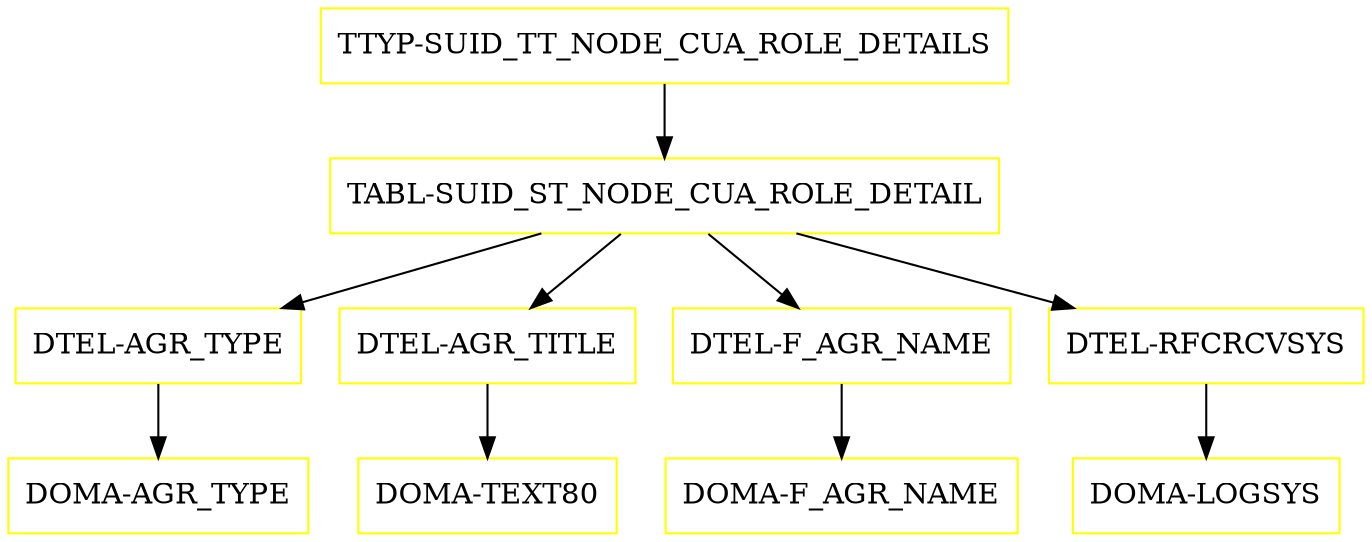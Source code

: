 digraph G {
  "TTYP-SUID_TT_NODE_CUA_ROLE_DETAILS" [shape=box,color=yellow];
  "TABL-SUID_ST_NODE_CUA_ROLE_DETAIL" [shape=box,color=yellow,URL="./TABL_SUID_ST_NODE_CUA_ROLE_DETAIL.html"];
  "DTEL-AGR_TYPE" [shape=box,color=yellow,URL="./DTEL_AGR_TYPE.html"];
  "DOMA-AGR_TYPE" [shape=box,color=yellow,URL="./DOMA_AGR_TYPE.html"];
  "DTEL-AGR_TITLE" [shape=box,color=yellow,URL="./DTEL_AGR_TITLE.html"];
  "DOMA-TEXT80" [shape=box,color=yellow,URL="./DOMA_TEXT80.html"];
  "DTEL-F_AGR_NAME" [shape=box,color=yellow,URL="./DTEL_F_AGR_NAME.html"];
  "DOMA-F_AGR_NAME" [shape=box,color=yellow,URL="./DOMA_F_AGR_NAME.html"];
  "DTEL-RFCRCVSYS" [shape=box,color=yellow,URL="./DTEL_RFCRCVSYS.html"];
  "DOMA-LOGSYS" [shape=box,color=yellow,URL="./DOMA_LOGSYS.html"];
  "TTYP-SUID_TT_NODE_CUA_ROLE_DETAILS" -> "TABL-SUID_ST_NODE_CUA_ROLE_DETAIL";
  "TABL-SUID_ST_NODE_CUA_ROLE_DETAIL" -> "DTEL-RFCRCVSYS";
  "TABL-SUID_ST_NODE_CUA_ROLE_DETAIL" -> "DTEL-F_AGR_NAME";
  "TABL-SUID_ST_NODE_CUA_ROLE_DETAIL" -> "DTEL-AGR_TITLE";
  "TABL-SUID_ST_NODE_CUA_ROLE_DETAIL" -> "DTEL-AGR_TYPE";
  "DTEL-AGR_TYPE" -> "DOMA-AGR_TYPE";
  "DTEL-AGR_TITLE" -> "DOMA-TEXT80";
  "DTEL-F_AGR_NAME" -> "DOMA-F_AGR_NAME";
  "DTEL-RFCRCVSYS" -> "DOMA-LOGSYS";
}
